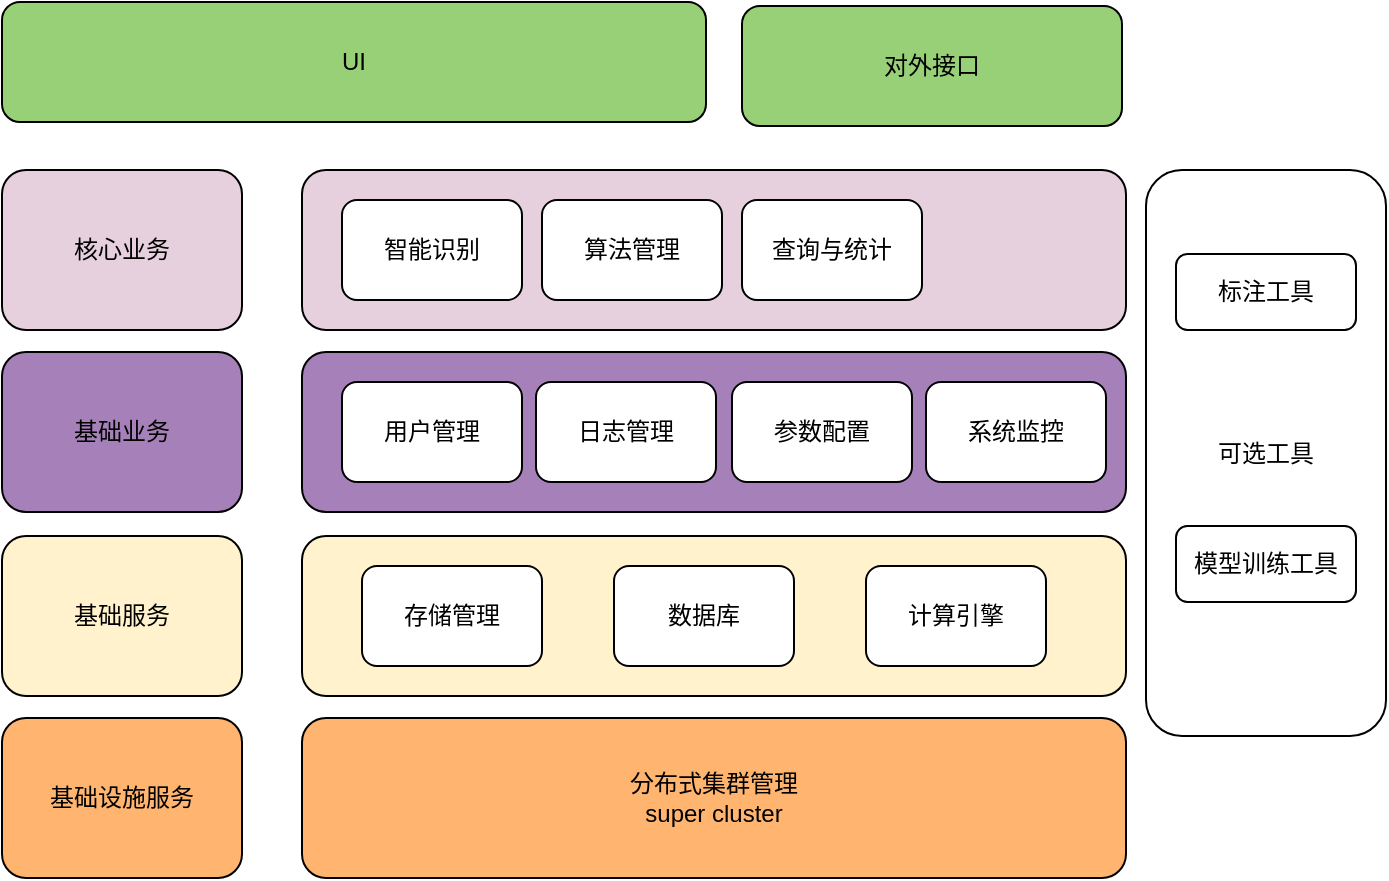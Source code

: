 <mxfile version="13.11.0" type="github">
  <diagram id="VaOqIwYDzZyav0qmfRHP" name="Page-1">
    <mxGraphModel dx="1422" dy="794" grid="1" gridSize="10" guides="1" tooltips="1" connect="1" arrows="1" fold="1" page="1" pageScale="1" pageWidth="827" pageHeight="1169" math="0" shadow="0">
      <root>
        <mxCell id="0" />
        <mxCell id="1" parent="0" />
        <mxCell id="C2blHhnBYsQ928-1BrAh-2" value="UI" style="rounded=1;whiteSpace=wrap;html=1;fillColor=#97D077;" parent="1" vertex="1">
          <mxGeometry x="88" y="38" width="352" height="60" as="geometry" />
        </mxCell>
        <mxCell id="C2blHhnBYsQ928-1BrAh-4" value="对外接口" style="rounded=1;whiteSpace=wrap;html=1;fillColor=#97D077;" parent="1" vertex="1">
          <mxGeometry x="458" y="40" width="190" height="60" as="geometry" />
        </mxCell>
        <mxCell id="C2blHhnBYsQ928-1BrAh-5" value="核心业务" style="rounded=1;whiteSpace=wrap;html=1;fillColor=#E6D0DE;" parent="1" vertex="1">
          <mxGeometry x="88" y="122" width="120" height="80" as="geometry" />
        </mxCell>
        <mxCell id="C2blHhnBYsQ928-1BrAh-6" value="基础设施服务" style="rounded=1;whiteSpace=wrap;html=1;fillColor=#FFB570;" parent="1" vertex="1">
          <mxGeometry x="88" y="396" width="120" height="80" as="geometry" />
        </mxCell>
        <mxCell id="C2blHhnBYsQ928-1BrAh-7" value="基础服务" style="rounded=1;whiteSpace=wrap;html=1;fillColor=#FFF2CC;" parent="1" vertex="1">
          <mxGeometry x="88" y="305" width="120" height="80" as="geometry" />
        </mxCell>
        <mxCell id="C2blHhnBYsQ928-1BrAh-8" value="基础业务" style="rounded=1;whiteSpace=wrap;html=1;fillColor=#A680B8;" parent="1" vertex="1">
          <mxGeometry x="88" y="213" width="120" height="80" as="geometry" />
        </mxCell>
        <mxCell id="x19COVBgYJmnFYbQwka--5" value="" style="rounded=1;whiteSpace=wrap;html=1;fillColor=#E6D0DE;" vertex="1" parent="1">
          <mxGeometry x="238" y="122" width="412" height="80" as="geometry" />
        </mxCell>
        <mxCell id="x19COVBgYJmnFYbQwka--6" value="分布式集群管理&lt;br&gt;super cluster" style="rounded=1;whiteSpace=wrap;html=1;fillColor=#FFB570;" vertex="1" parent="1">
          <mxGeometry x="238" y="396" width="412" height="80" as="geometry" />
        </mxCell>
        <mxCell id="x19COVBgYJmnFYbQwka--7" value="" style="rounded=1;whiteSpace=wrap;html=1;fillColor=#FFF2CC;" vertex="1" parent="1">
          <mxGeometry x="238" y="305" width="412" height="80" as="geometry" />
        </mxCell>
        <mxCell id="x19COVBgYJmnFYbQwka--8" value="" style="rounded=1;whiteSpace=wrap;html=1;fillColor=#A680B8;" vertex="1" parent="1">
          <mxGeometry x="238" y="213" width="412" height="80" as="geometry" />
        </mxCell>
        <mxCell id="x19COVBgYJmnFYbQwka--9" value="智能识别" style="rounded=1;whiteSpace=wrap;html=1;" vertex="1" parent="1">
          <mxGeometry x="258" y="137" width="90" height="50" as="geometry" />
        </mxCell>
        <mxCell id="x19COVBgYJmnFYbQwka--10" value="算法管理" style="rounded=1;whiteSpace=wrap;html=1;" vertex="1" parent="1">
          <mxGeometry x="358" y="137" width="90" height="50" as="geometry" />
        </mxCell>
        <mxCell id="x19COVBgYJmnFYbQwka--11" value="查询与统计" style="rounded=1;whiteSpace=wrap;html=1;" vertex="1" parent="1">
          <mxGeometry x="458" y="137" width="90" height="50" as="geometry" />
        </mxCell>
        <mxCell id="x19COVBgYJmnFYbQwka--12" value="用户管理" style="rounded=1;whiteSpace=wrap;html=1;" vertex="1" parent="1">
          <mxGeometry x="258" y="228" width="90" height="50" as="geometry" />
        </mxCell>
        <mxCell id="x19COVBgYJmnFYbQwka--13" value="日志管理" style="rounded=1;whiteSpace=wrap;html=1;" vertex="1" parent="1">
          <mxGeometry x="355" y="228" width="90" height="50" as="geometry" />
        </mxCell>
        <mxCell id="x19COVBgYJmnFYbQwka--14" value="参数配置" style="rounded=1;whiteSpace=wrap;html=1;" vertex="1" parent="1">
          <mxGeometry x="453" y="228" width="90" height="50" as="geometry" />
        </mxCell>
        <mxCell id="x19COVBgYJmnFYbQwka--15" value="存储管理" style="rounded=1;whiteSpace=wrap;html=1;" vertex="1" parent="1">
          <mxGeometry x="268" y="320" width="90" height="50" as="geometry" />
        </mxCell>
        <mxCell id="x19COVBgYJmnFYbQwka--16" value="数据库" style="rounded=1;whiteSpace=wrap;html=1;" vertex="1" parent="1">
          <mxGeometry x="394" y="320" width="90" height="50" as="geometry" />
        </mxCell>
        <mxCell id="x19COVBgYJmnFYbQwka--17" value="计算引擎" style="rounded=1;whiteSpace=wrap;html=1;" vertex="1" parent="1">
          <mxGeometry x="520" y="320" width="90" height="50" as="geometry" />
        </mxCell>
        <mxCell id="x19COVBgYJmnFYbQwka--21" value="系统监控" style="rounded=1;whiteSpace=wrap;html=1;" vertex="1" parent="1">
          <mxGeometry x="550" y="228" width="90" height="50" as="geometry" />
        </mxCell>
        <mxCell id="x19COVBgYJmnFYbQwka--24" value="可选工具" style="rounded=1;whiteSpace=wrap;html=1;" vertex="1" parent="1">
          <mxGeometry x="660" y="122" width="120" height="283" as="geometry" />
        </mxCell>
        <mxCell id="x19COVBgYJmnFYbQwka--26" value="标注工具" style="rounded=1;whiteSpace=wrap;html=1;" vertex="1" parent="1">
          <mxGeometry x="675" y="164" width="90" height="38" as="geometry" />
        </mxCell>
        <mxCell id="x19COVBgYJmnFYbQwka--27" value="模型训练工具" style="rounded=1;whiteSpace=wrap;html=1;" vertex="1" parent="1">
          <mxGeometry x="675" y="300" width="90" height="38" as="geometry" />
        </mxCell>
      </root>
    </mxGraphModel>
  </diagram>
</mxfile>
